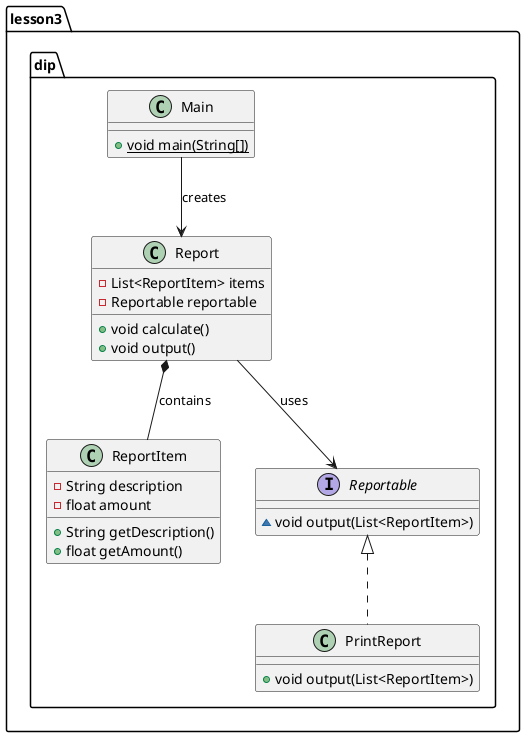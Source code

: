 @startuml
'Dependency Inversion Principle (DIP): Реализовать обратные зависимости — высокоуровневые модули не должны зависеть от низкоуровневых.'
' Классы `Report` и `PrintReport` - модули нижнего уровня. `Report` содержит список элементов `ReportItem` и использует
' `Reportable` для вывода отчета. `PrintReport` реализует `Reportable` и предоставляет конкретную реализацию метода `output`.
' Интерфейс `Reportable` представляет абстракцию для вывода отчета. Он объявляет метод `output`, которым пользуется
' класс `Report`, что позволяет классу `Report` зависеть от абстракции, а не от конкретной реализации.

' Модуль верхнего уровня - класс `Main`, представляющий точку входа в приложение, не зависит от конкретных реализаций
' (модули нижнего уровня `Report` и `PrintReport`), а зависит от абстракции `Reportable`.

class lesson3.dip.Main {
+ {static} void main(String[])
}
class lesson3.dip.Report {
- List<ReportItem> items
- Reportable reportable
+ void calculate()
+ void output()
}
class lesson3.dip.ReportItem {
- String description
- float amount
+ String getDescription()
+ float getAmount()
}
interface lesson3.dip.Reportable {
~ void output(List<ReportItem>)
}
class lesson3.dip.PrintReport {
+ void output(List<ReportItem>)
}
lesson3.dip.Main --> lesson3.dip.Report: creates
lesson3.dip.Report *-- lesson3.dip.ReportItem : contains
lesson3.dip.Report --> lesson3.dip.Reportable: uses
lesson3.dip.Reportable <|.. lesson3.dip.PrintReport
@enduml